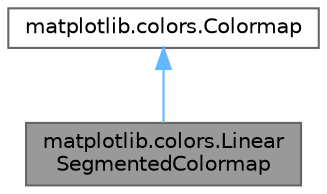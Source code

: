 digraph "matplotlib.colors.LinearSegmentedColormap"
{
 // LATEX_PDF_SIZE
  bgcolor="transparent";
  edge [fontname=Helvetica,fontsize=10,labelfontname=Helvetica,labelfontsize=10];
  node [fontname=Helvetica,fontsize=10,shape=box,height=0.2,width=0.4];
  Node1 [id="Node000001",label="matplotlib.colors.Linear\lSegmentedColormap",height=0.2,width=0.4,color="gray40", fillcolor="grey60", style="filled", fontcolor="black",tooltip=" "];
  Node2 -> Node1 [id="edge2_Node000001_Node000002",dir="back",color="steelblue1",style="solid",tooltip=" "];
  Node2 [id="Node000002",label="matplotlib.colors.Colormap",height=0.2,width=0.4,color="gray40", fillcolor="white", style="filled",URL="$d3/daa/classmatplotlib_1_1colors_1_1Colormap.html",tooltip=" "];
}
